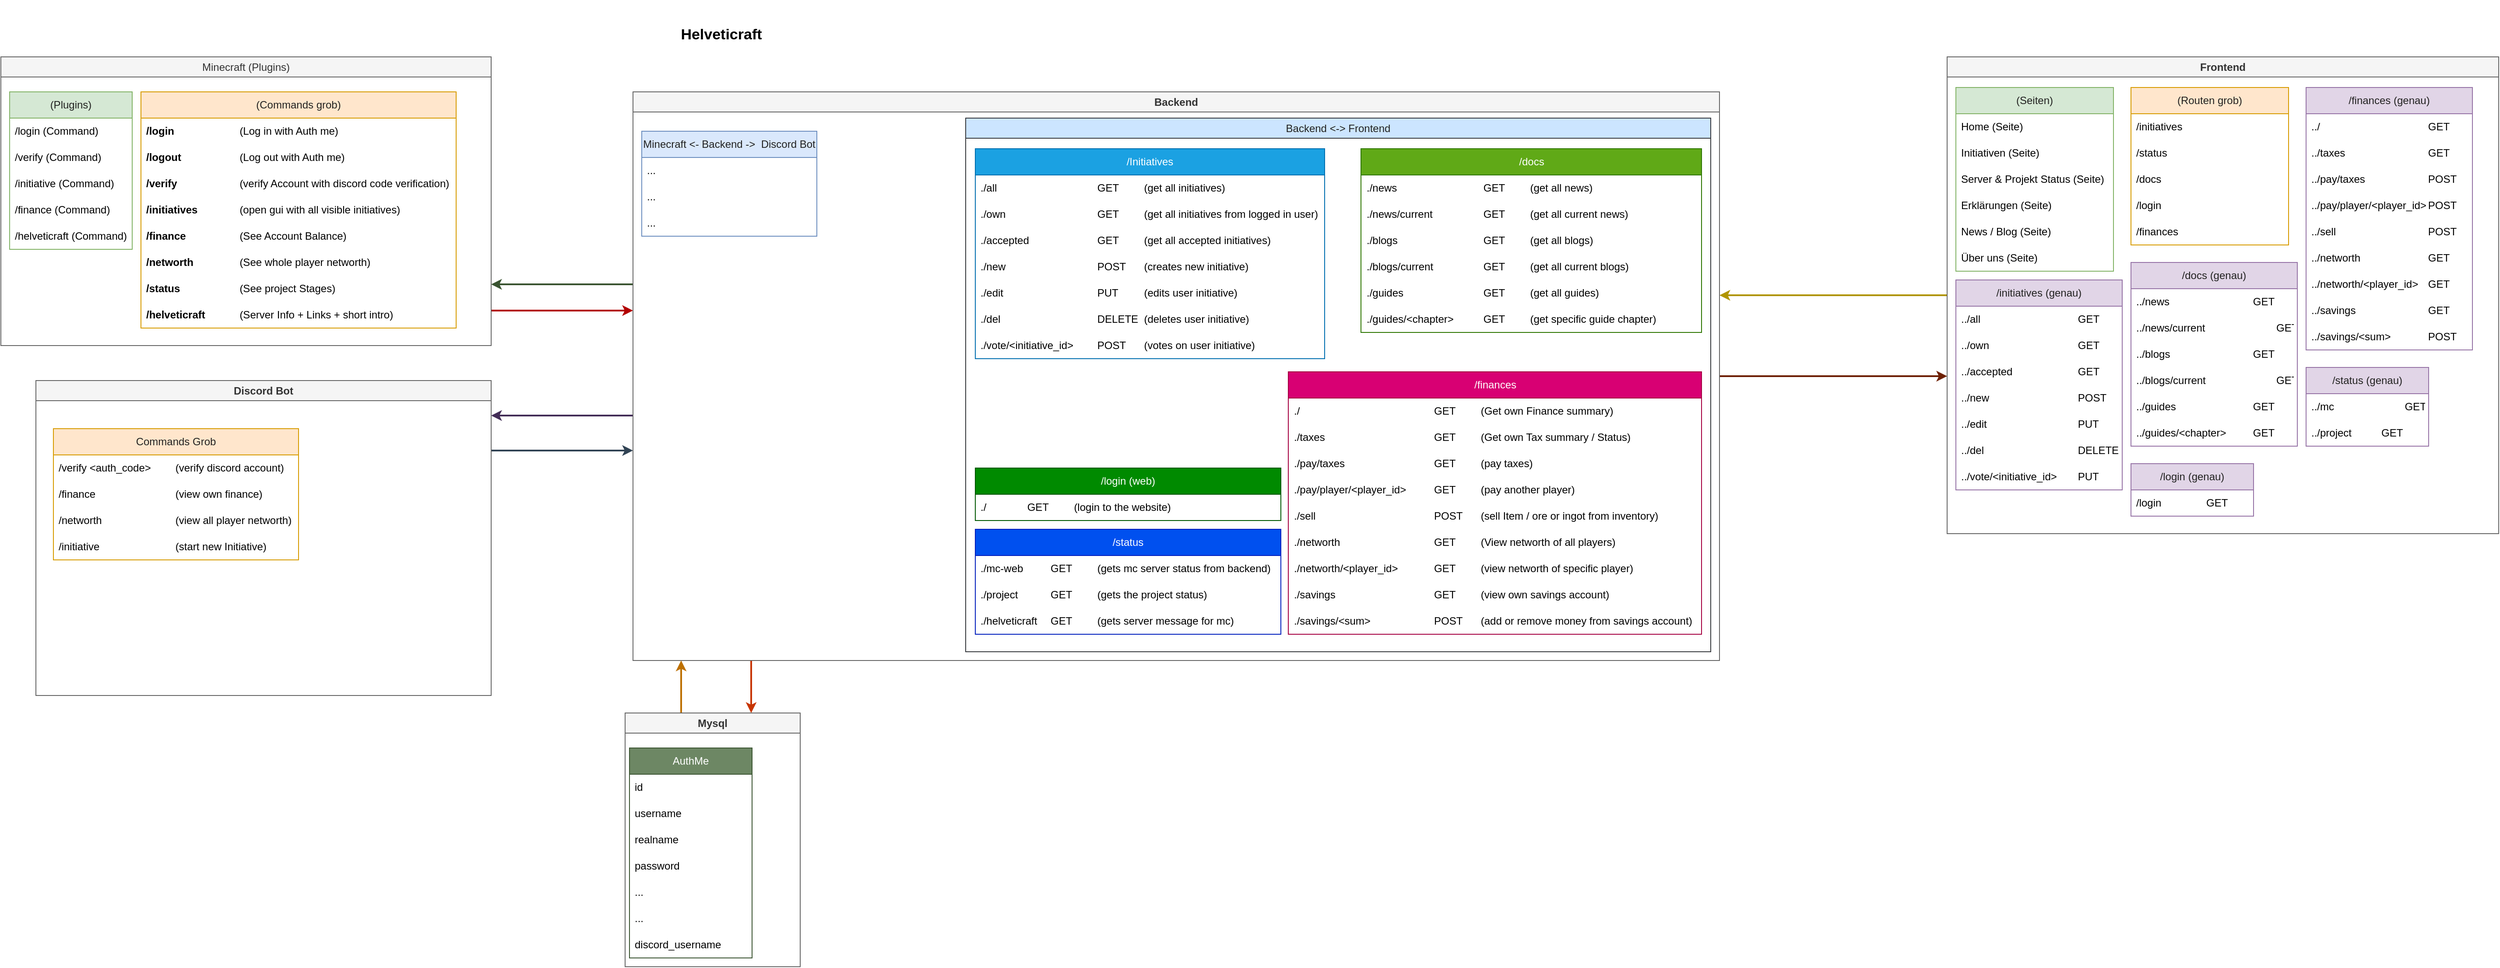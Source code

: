 <mxfile version="28.1.2">
  <diagram name="Seite-1" id="xTPQJkK9arimpwA5qgKh">
    <mxGraphModel dx="2505" dy="989" grid="1" gridSize="10" guides="1" tooltips="1" connect="1" arrows="1" fold="1" page="1" pageScale="1" pageWidth="827" pageHeight="1169" math="0" shadow="0">
      <root>
        <mxCell id="0" />
        <mxCell id="1" parent="0" />
        <mxCell id="8KLLlXvXVdC0soEcry7j-80" style="edgeStyle=orthogonalEdgeStyle;rounded=0;orthogonalLoop=1;jettySize=auto;html=1;fillColor=#e3c800;strokeColor=#B09500;strokeWidth=2;" parent="1" source="8KLLlXvXVdC0soEcry7j-1" target="8KLLlXvXVdC0soEcry7j-77" edge="1">
          <mxGeometry relative="1" as="geometry">
            <Array as="points">
              <mxPoint x="560" y="353" />
              <mxPoint x="560" y="353" />
            </Array>
          </mxGeometry>
        </mxCell>
        <mxCell id="8KLLlXvXVdC0soEcry7j-1" value="Frontend" style="swimlane;whiteSpace=wrap;html=1;fillColor=#f5f5f5;strokeColor=#666666;fontColor=#333333;" parent="1" vertex="1">
          <mxGeometry x="1810" y="80" width="630" height="545" as="geometry" />
        </mxCell>
        <mxCell id="8KLLlXvXVdC0soEcry7j-2" value="&lt;font style=&quot;color: rgb(34, 34, 33);&quot;&gt;(Seiten)&lt;/font&gt;" style="swimlane;fontStyle=0;childLayout=stackLayout;horizontal=1;startSize=30;horizontalStack=0;resizeParent=1;resizeParentMax=0;resizeLast=0;collapsible=1;marginBottom=0;whiteSpace=wrap;html=1;fillColor=#d5e8d4;strokeColor=#82b366;" parent="8KLLlXvXVdC0soEcry7j-1" vertex="1">
          <mxGeometry x="10" y="35" width="180" height="210" as="geometry" />
        </mxCell>
        <mxCell id="8KLLlXvXVdC0soEcry7j-3" value="Home (Seite)" style="text;strokeColor=none;fillColor=none;align=left;verticalAlign=middle;spacingLeft=4;spacingRight=4;overflow=hidden;points=[[0,0.5],[1,0.5]];portConstraint=eastwest;rotatable=0;whiteSpace=wrap;html=1;" parent="8KLLlXvXVdC0soEcry7j-2" vertex="1">
          <mxGeometry y="30" width="180" height="30" as="geometry" />
        </mxCell>
        <mxCell id="8KLLlXvXVdC0soEcry7j-4" value="Initiativen (Seite)" style="text;strokeColor=none;fillColor=none;align=left;verticalAlign=middle;spacingLeft=4;spacingRight=4;overflow=hidden;points=[[0,0.5],[1,0.5]];portConstraint=eastwest;rotatable=0;whiteSpace=wrap;html=1;" parent="8KLLlXvXVdC0soEcry7j-2" vertex="1">
          <mxGeometry y="60" width="180" height="30" as="geometry" />
        </mxCell>
        <mxCell id="8KLLlXvXVdC0soEcry7j-5" value="Server &amp;amp; Projekt Status (Seite)" style="text;strokeColor=none;fillColor=none;align=left;verticalAlign=middle;spacingLeft=4;spacingRight=4;overflow=hidden;points=[[0,0.5],[1,0.5]];portConstraint=eastwest;rotatable=0;whiteSpace=wrap;html=1;" parent="8KLLlXvXVdC0soEcry7j-2" vertex="1">
          <mxGeometry y="90" width="180" height="30" as="geometry" />
        </mxCell>
        <mxCell id="8KLLlXvXVdC0soEcry7j-6" value="Erklärungen (Seite)" style="text;strokeColor=none;fillColor=none;align=left;verticalAlign=middle;spacingLeft=4;spacingRight=4;overflow=hidden;points=[[0,0.5],[1,0.5]];portConstraint=eastwest;rotatable=0;whiteSpace=wrap;html=1;" parent="8KLLlXvXVdC0soEcry7j-2" vertex="1">
          <mxGeometry y="120" width="180" height="30" as="geometry" />
        </mxCell>
        <mxCell id="8KLLlXvXVdC0soEcry7j-7" value="News / Blog (Seite)" style="text;strokeColor=none;fillColor=none;align=left;verticalAlign=middle;spacingLeft=4;spacingRight=4;overflow=hidden;points=[[0,0.5],[1,0.5]];portConstraint=eastwest;rotatable=0;whiteSpace=wrap;html=1;" parent="8KLLlXvXVdC0soEcry7j-2" vertex="1">
          <mxGeometry y="150" width="180" height="30" as="geometry" />
        </mxCell>
        <mxCell id="8KLLlXvXVdC0soEcry7j-8" value="Über uns (Seite)" style="text;strokeColor=none;fillColor=none;align=left;verticalAlign=middle;spacingLeft=4;spacingRight=4;overflow=hidden;points=[[0,0.5],[1,0.5]];portConstraint=eastwest;rotatable=0;whiteSpace=wrap;html=1;" parent="8KLLlXvXVdC0soEcry7j-2" vertex="1">
          <mxGeometry y="180" width="180" height="30" as="geometry" />
        </mxCell>
        <mxCell id="8KLLlXvXVdC0soEcry7j-9" value="&lt;font style=&quot;color: rgb(34, 34, 33);&quot;&gt;(Routen grob)&lt;/font&gt;" style="swimlane;fontStyle=0;childLayout=stackLayout;horizontal=1;startSize=30;horizontalStack=0;resizeParent=1;resizeParentMax=0;resizeLast=0;collapsible=1;marginBottom=0;whiteSpace=wrap;html=1;fillColor=#ffe6cc;strokeColor=#d79b00;" parent="8KLLlXvXVdC0soEcry7j-1" vertex="1">
          <mxGeometry x="210" y="35" width="180" height="180" as="geometry" />
        </mxCell>
        <mxCell id="8KLLlXvXVdC0soEcry7j-10" value="/initiatives" style="text;strokeColor=none;fillColor=none;align=left;verticalAlign=middle;spacingLeft=4;spacingRight=4;overflow=hidden;points=[[0,0.5],[1,0.5]];portConstraint=eastwest;rotatable=0;whiteSpace=wrap;html=1;" parent="8KLLlXvXVdC0soEcry7j-9" vertex="1">
          <mxGeometry y="30" width="180" height="30" as="geometry" />
        </mxCell>
        <mxCell id="8KLLlXvXVdC0soEcry7j-11" value="/status" style="text;strokeColor=none;fillColor=none;align=left;verticalAlign=middle;spacingLeft=4;spacingRight=4;overflow=hidden;points=[[0,0.5],[1,0.5]];portConstraint=eastwest;rotatable=0;whiteSpace=wrap;html=1;" parent="8KLLlXvXVdC0soEcry7j-9" vertex="1">
          <mxGeometry y="60" width="180" height="30" as="geometry" />
        </mxCell>
        <mxCell id="8KLLlXvXVdC0soEcry7j-12" value="/docs" style="text;strokeColor=none;fillColor=none;align=left;verticalAlign=middle;spacingLeft=4;spacingRight=4;overflow=hidden;points=[[0,0.5],[1,0.5]];portConstraint=eastwest;rotatable=0;whiteSpace=wrap;html=1;" parent="8KLLlXvXVdC0soEcry7j-9" vertex="1">
          <mxGeometry y="90" width="180" height="30" as="geometry" />
        </mxCell>
        <mxCell id="8KLLlXvXVdC0soEcry7j-13" value="/login" style="text;strokeColor=none;fillColor=none;align=left;verticalAlign=middle;spacingLeft=4;spacingRight=4;overflow=hidden;points=[[0,0.5],[1,0.5]];portConstraint=eastwest;rotatable=0;whiteSpace=wrap;html=1;" parent="8KLLlXvXVdC0soEcry7j-9" vertex="1">
          <mxGeometry y="120" width="180" height="30" as="geometry" />
        </mxCell>
        <mxCell id="8KLLlXvXVdC0soEcry7j-14" value="/finances" style="text;strokeColor=none;fillColor=none;align=left;verticalAlign=middle;spacingLeft=4;spacingRight=4;overflow=hidden;points=[[0,0.5],[1,0.5]];portConstraint=eastwest;rotatable=0;whiteSpace=wrap;html=1;" parent="8KLLlXvXVdC0soEcry7j-9" vertex="1">
          <mxGeometry y="150" width="180" height="30" as="geometry" />
        </mxCell>
        <mxCell id="8KLLlXvXVdC0soEcry7j-15" value="&lt;font style=&quot;color: rgb(34, 34, 33);&quot;&gt;/initiatives (genau)&lt;/font&gt;" style="swimlane;fontStyle=0;childLayout=stackLayout;horizontal=1;startSize=30;horizontalStack=0;resizeParent=1;resizeParentMax=0;resizeLast=0;collapsible=1;marginBottom=0;whiteSpace=wrap;html=1;fillColor=#e1d5e7;strokeColor=#9673a6;" parent="8KLLlXvXVdC0soEcry7j-1" vertex="1">
          <mxGeometry x="10" y="255" width="190" height="240" as="geometry" />
        </mxCell>
        <mxCell id="8KLLlXvXVdC0soEcry7j-16" value="../all&lt;span style=&quot;white-space: pre;&quot;&gt;&#x9;&lt;/span&gt;&lt;span style=&quot;white-space: pre;&quot;&gt;&#x9;&lt;/span&gt;&lt;span style=&quot;white-space: pre;&quot;&gt;&#x9;&lt;span style=&quot;white-space: pre;&quot;&gt;&#x9;&lt;span style=&quot;white-space: pre;&quot;&gt;&#x9;&lt;/span&gt;&lt;/span&gt;&lt;/span&gt;GET" style="text;strokeColor=none;fillColor=none;align=left;verticalAlign=middle;spacingLeft=4;spacingRight=4;overflow=hidden;points=[[0,0.5],[1,0.5]];portConstraint=eastwest;rotatable=0;whiteSpace=wrap;html=1;" parent="8KLLlXvXVdC0soEcry7j-15" vertex="1">
          <mxGeometry y="30" width="190" height="30" as="geometry" />
        </mxCell>
        <mxCell id="8KLLlXvXVdC0soEcry7j-17" value="../own&lt;span style=&quot;white-space: pre;&quot;&gt;&#x9;&lt;/span&gt;&lt;span style=&quot;white-space: pre;&quot;&gt;&#x9;&lt;span style=&quot;white-space: pre;&quot;&gt;&#x9;&lt;span style=&quot;white-space: pre;&quot;&gt;&#x9;&lt;/span&gt;&lt;/span&gt;&lt;/span&gt;GET" style="text;strokeColor=none;fillColor=none;align=left;verticalAlign=middle;spacingLeft=4;spacingRight=4;overflow=hidden;points=[[0,0.5],[1,0.5]];portConstraint=eastwest;rotatable=0;whiteSpace=wrap;html=1;" parent="8KLLlXvXVdC0soEcry7j-15" vertex="1">
          <mxGeometry y="60" width="190" height="30" as="geometry" />
        </mxCell>
        <mxCell id="8KLLlXvXVdC0soEcry7j-18" value="../accepted&lt;span style=&quot;white-space: pre;&quot;&gt;&#x9;&lt;span style=&quot;white-space: pre;&quot;&gt;&#x9;&lt;span style=&quot;white-space: pre;&quot;&gt;&#x9;&lt;/span&gt;&lt;/span&gt;&lt;/span&gt;GET" style="text;strokeColor=none;fillColor=none;align=left;verticalAlign=middle;spacingLeft=4;spacingRight=4;overflow=hidden;points=[[0,0.5],[1,0.5]];portConstraint=eastwest;rotatable=0;whiteSpace=wrap;html=1;" parent="8KLLlXvXVdC0soEcry7j-15" vertex="1">
          <mxGeometry y="90" width="190" height="30" as="geometry" />
        </mxCell>
        <mxCell id="8KLLlXvXVdC0soEcry7j-19" value="../new&lt;span style=&quot;white-space: pre;&quot;&gt;&#x9;&lt;/span&gt;&lt;span style=&quot;white-space: pre;&quot;&gt;&#x9;&lt;span style=&quot;white-space: pre;&quot;&gt;&#x9;&lt;span style=&quot;white-space: pre;&quot;&gt;&#x9;&lt;/span&gt;&lt;/span&gt;&lt;/span&gt;POST" style="text;strokeColor=none;fillColor=none;align=left;verticalAlign=middle;spacingLeft=4;spacingRight=4;overflow=hidden;points=[[0,0.5],[1,0.5]];portConstraint=eastwest;rotatable=0;whiteSpace=wrap;html=1;" parent="8KLLlXvXVdC0soEcry7j-15" vertex="1">
          <mxGeometry y="120" width="190" height="30" as="geometry" />
        </mxCell>
        <mxCell id="8KLLlXvXVdC0soEcry7j-20" value="../edit&lt;span style=&quot;white-space: pre;&quot;&gt;&#x9;&lt;/span&gt;&lt;span style=&quot;white-space: pre;&quot;&gt;&#x9;&lt;span style=&quot;white-space: pre;&quot;&gt;&#x9;&lt;span style=&quot;white-space: pre;&quot;&gt;&#x9;&lt;/span&gt;&lt;/span&gt;&lt;/span&gt;PUT" style="text;strokeColor=none;fillColor=none;align=left;verticalAlign=middle;spacingLeft=4;spacingRight=4;overflow=hidden;points=[[0,0.5],[1,0.5]];portConstraint=eastwest;rotatable=0;whiteSpace=wrap;html=1;" parent="8KLLlXvXVdC0soEcry7j-15" vertex="1">
          <mxGeometry y="150" width="190" height="30" as="geometry" />
        </mxCell>
        <mxCell id="8KLLlXvXVdC0soEcry7j-21" value="../del&lt;span style=&quot;white-space: pre;&quot;&gt;&#x9;&lt;/span&gt;&lt;span style=&quot;white-space: pre;&quot;&gt;&#x9;&lt;/span&gt;&lt;span style=&quot;white-space: pre;&quot;&gt;&#x9;&lt;span style=&quot;white-space: pre;&quot;&gt;&#x9;&lt;/span&gt;&lt;/span&gt;DELETE" style="text;strokeColor=none;fillColor=none;align=left;verticalAlign=middle;spacingLeft=4;spacingRight=4;overflow=hidden;points=[[0,0.5],[1,0.5]];portConstraint=eastwest;rotatable=0;whiteSpace=wrap;html=1;" parent="8KLLlXvXVdC0soEcry7j-15" vertex="1">
          <mxGeometry y="180" width="190" height="30" as="geometry" />
        </mxCell>
        <mxCell id="8KLLlXvXVdC0soEcry7j-22" value="../vote/&amp;lt;initiative_id&amp;gt;&lt;span style=&quot;white-space: pre;&quot;&gt;&#x9;&lt;/span&gt;PUT" style="text;strokeColor=none;fillColor=none;align=left;verticalAlign=middle;spacingLeft=4;spacingRight=4;overflow=hidden;points=[[0,0.5],[1,0.5]];portConstraint=eastwest;rotatable=0;whiteSpace=wrap;html=1;" parent="8KLLlXvXVdC0soEcry7j-15" vertex="1">
          <mxGeometry y="210" width="190" height="30" as="geometry" />
        </mxCell>
        <mxCell id="8KLLlXvXVdC0soEcry7j-23" value="&lt;font style=&quot;color: rgb(34, 34, 33);&quot;&gt;/status (genau)&lt;/font&gt;" style="swimlane;fontStyle=0;childLayout=stackLayout;horizontal=1;startSize=30;horizontalStack=0;resizeParent=1;resizeParentMax=0;resizeLast=0;collapsible=1;marginBottom=0;whiteSpace=wrap;html=1;fillColor=#e1d5e7;strokeColor=#9673a6;" parent="8KLLlXvXVdC0soEcry7j-1" vertex="1">
          <mxGeometry x="410" y="355" width="140" height="90" as="geometry" />
        </mxCell>
        <mxCell id="8KLLlXvXVdC0soEcry7j-24" value="../mc&lt;span style=&quot;white-space: pre;&quot;&gt;&#x9;&lt;/span&gt;&lt;span style=&quot;white-space: pre;&quot;&gt;&#x9;&lt;/span&gt;&lt;span style=&quot;white-space: pre;&quot;&gt;&#x9;&lt;/span&gt;GET" style="text;strokeColor=none;fillColor=none;align=left;verticalAlign=middle;spacingLeft=4;spacingRight=4;overflow=hidden;points=[[0,0.5],[1,0.5]];portConstraint=eastwest;rotatable=0;whiteSpace=wrap;html=1;" parent="8KLLlXvXVdC0soEcry7j-23" vertex="1">
          <mxGeometry y="30" width="140" height="30" as="geometry" />
        </mxCell>
        <mxCell id="8KLLlXvXVdC0soEcry7j-25" value="../project&lt;span style=&quot;white-space: pre;&quot;&gt;&#x9;&lt;/span&gt;&lt;span style=&quot;white-space: pre;&quot;&gt;&#x9;&lt;/span&gt;GET" style="text;strokeColor=none;fillColor=none;align=left;verticalAlign=middle;spacingLeft=4;spacingRight=4;overflow=hidden;points=[[0,0.5],[1,0.5]];portConstraint=eastwest;rotatable=0;whiteSpace=wrap;html=1;" parent="8KLLlXvXVdC0soEcry7j-23" vertex="1">
          <mxGeometry y="60" width="140" height="30" as="geometry" />
        </mxCell>
        <mxCell id="8KLLlXvXVdC0soEcry7j-26" value="&lt;font style=&quot;color: rgb(34, 34, 33);&quot;&gt;/login (genau)&lt;/font&gt;" style="swimlane;fontStyle=0;childLayout=stackLayout;horizontal=1;startSize=30;horizontalStack=0;resizeParent=1;resizeParentMax=0;resizeLast=0;collapsible=1;marginBottom=0;whiteSpace=wrap;html=1;fillColor=#e1d5e7;strokeColor=#9673a6;" parent="8KLLlXvXVdC0soEcry7j-1" vertex="1">
          <mxGeometry x="210" y="465" width="140" height="60" as="geometry" />
        </mxCell>
        <mxCell id="8KLLlXvXVdC0soEcry7j-27" value="/login&lt;span style=&quot;white-space: pre;&quot;&gt;&#x9;&lt;/span&gt;&lt;span style=&quot;white-space: pre;&quot;&gt;&#x9;&lt;/span&gt;GET" style="text;strokeColor=none;fillColor=none;align=left;verticalAlign=middle;spacingLeft=4;spacingRight=4;overflow=hidden;points=[[0,0.5],[1,0.5]];portConstraint=eastwest;rotatable=0;whiteSpace=wrap;html=1;" parent="8KLLlXvXVdC0soEcry7j-26" vertex="1">
          <mxGeometry y="30" width="140" height="30" as="geometry" />
        </mxCell>
        <mxCell id="8KLLlXvXVdC0soEcry7j-28" value="&lt;font style=&quot;color: rgb(34, 34, 33);&quot;&gt;/finances (genau)&lt;/font&gt;" style="swimlane;fontStyle=0;childLayout=stackLayout;horizontal=1;startSize=30;horizontalStack=0;resizeParent=1;resizeParentMax=0;resizeLast=0;collapsible=1;marginBottom=0;whiteSpace=wrap;html=1;fillColor=#e1d5e7;strokeColor=#9673a6;" parent="8KLLlXvXVdC0soEcry7j-1" vertex="1">
          <mxGeometry x="410" y="35" width="190" height="300" as="geometry" />
        </mxCell>
        <mxCell id="8KLLlXvXVdC0soEcry7j-29" value="../&lt;span style=&quot;white-space: pre;&quot;&gt;&#x9;&lt;/span&gt;&lt;span style=&quot;white-space: pre;&quot;&gt;&#x9;&lt;/span&gt;&lt;span style=&quot;white-space: pre;&quot;&gt;&#x9;&lt;span style=&quot;white-space: pre;&quot;&gt;&#x9;&lt;/span&gt;&lt;span style=&quot;white-space: pre;&quot;&gt;&#x9;&lt;/span&gt;&lt;/span&gt;GET" style="text;strokeColor=none;fillColor=none;align=left;verticalAlign=middle;spacingLeft=4;spacingRight=4;overflow=hidden;points=[[0,0.5],[1,0.5]];portConstraint=eastwest;rotatable=0;whiteSpace=wrap;html=1;" parent="8KLLlXvXVdC0soEcry7j-28" vertex="1">
          <mxGeometry y="30" width="190" height="30" as="geometry" />
        </mxCell>
        <mxCell id="8KLLlXvXVdC0soEcry7j-30" value="../taxes&lt;span style=&quot;white-space: pre;&quot;&gt;&#x9;&lt;/span&gt;&lt;span style=&quot;white-space: pre;&quot;&gt;&#x9;&lt;span style=&quot;white-space: pre;&quot;&gt;&#x9;&lt;/span&gt;&lt;span style=&quot;white-space: pre;&quot;&gt;&#x9;&lt;/span&gt;&lt;/span&gt;GET" style="text;strokeColor=none;fillColor=none;align=left;verticalAlign=middle;spacingLeft=4;spacingRight=4;overflow=hidden;points=[[0,0.5],[1,0.5]];portConstraint=eastwest;rotatable=0;whiteSpace=wrap;html=1;" parent="8KLLlXvXVdC0soEcry7j-28" vertex="1">
          <mxGeometry y="60" width="190" height="30" as="geometry" />
        </mxCell>
        <mxCell id="8KLLlXvXVdC0soEcry7j-31" value="../pay/taxes&lt;span style=&quot;white-space: pre;&quot;&gt;&#x9;&lt;span style=&quot;white-space: pre;&quot;&gt;&#x9;&lt;/span&gt;&lt;span style=&quot;white-space: pre;&quot;&gt;&#x9;&lt;/span&gt;&lt;/span&gt;POST" style="text;strokeColor=none;fillColor=none;align=left;verticalAlign=middle;spacingLeft=4;spacingRight=4;overflow=hidden;points=[[0,0.5],[1,0.5]];portConstraint=eastwest;rotatable=0;whiteSpace=wrap;html=1;" parent="8KLLlXvXVdC0soEcry7j-28" vertex="1">
          <mxGeometry y="90" width="190" height="30" as="geometry" />
        </mxCell>
        <mxCell id="8KLLlXvXVdC0soEcry7j-32" value="../pay/player/&amp;lt;player_id&amp;gt;&lt;span style=&quot;white-space: pre;&quot;&gt;&#x9;&lt;/span&gt;POST" style="text;strokeColor=none;fillColor=none;align=left;verticalAlign=middle;spacingLeft=4;spacingRight=4;overflow=hidden;points=[[0,0.5],[1,0.5]];portConstraint=eastwest;rotatable=0;whiteSpace=wrap;html=1;" parent="8KLLlXvXVdC0soEcry7j-28" vertex="1">
          <mxGeometry y="120" width="190" height="30" as="geometry" />
        </mxCell>
        <mxCell id="8KLLlXvXVdC0soEcry7j-33" value="../sell&lt;span style=&quot;white-space: pre;&quot;&gt;&#x9;&lt;/span&gt;&lt;span style=&quot;white-space: pre;&quot;&gt;&#x9;&lt;/span&gt;&lt;span style=&quot;white-space: pre;&quot;&gt;&#x9;&lt;/span&gt;&lt;span style=&quot;white-space: pre;&quot;&gt;&#x9;&lt;/span&gt;POST" style="text;strokeColor=none;fillColor=none;align=left;verticalAlign=middle;spacingLeft=4;spacingRight=4;overflow=hidden;points=[[0,0.5],[1,0.5]];portConstraint=eastwest;rotatable=0;whiteSpace=wrap;html=1;" parent="8KLLlXvXVdC0soEcry7j-28" vertex="1">
          <mxGeometry y="150" width="190" height="30" as="geometry" />
        </mxCell>
        <mxCell id="8KLLlXvXVdC0soEcry7j-34" value="../networth&lt;span style=&quot;white-space: pre;&quot;&gt;&#x9;&lt;/span&gt;&lt;span style=&quot;white-space: pre;&quot;&gt;&#x9;&lt;/span&gt;&lt;span style=&quot;white-space: pre;&quot;&gt;&#x9;&lt;/span&gt;GET" style="text;strokeColor=none;fillColor=none;align=left;verticalAlign=middle;spacingLeft=4;spacingRight=4;overflow=hidden;points=[[0,0.5],[1,0.5]];portConstraint=eastwest;rotatable=0;whiteSpace=wrap;html=1;" parent="8KLLlXvXVdC0soEcry7j-28" vertex="1">
          <mxGeometry y="180" width="190" height="30" as="geometry" />
        </mxCell>
        <mxCell id="8KLLlXvXVdC0soEcry7j-35" value="../networth/&amp;lt;player_id&amp;gt;&lt;span style=&quot;white-space: pre;&quot;&gt;&#x9;&lt;/span&gt;GET" style="text;strokeColor=none;fillColor=none;align=left;verticalAlign=middle;spacingLeft=4;spacingRight=4;overflow=hidden;points=[[0,0.5],[1,0.5]];portConstraint=eastwest;rotatable=0;whiteSpace=wrap;html=1;" parent="8KLLlXvXVdC0soEcry7j-28" vertex="1">
          <mxGeometry y="210" width="190" height="30" as="geometry" />
        </mxCell>
        <mxCell id="8KLLlXvXVdC0soEcry7j-36" value="../savings&lt;span style=&quot;white-space: pre;&quot;&gt;&#x9;&lt;/span&gt;&lt;span style=&quot;white-space: pre;&quot;&gt;&#x9;&lt;span style=&quot;white-space: pre;&quot;&gt;&#x9;&lt;/span&gt;&lt;span style=&quot;white-space: pre;&quot;&gt;&#x9;&lt;/span&gt;&lt;/span&gt;GET" style="text;strokeColor=none;fillColor=none;align=left;verticalAlign=middle;spacingLeft=4;spacingRight=4;overflow=hidden;points=[[0,0.5],[1,0.5]];portConstraint=eastwest;rotatable=0;whiteSpace=wrap;html=1;" parent="8KLLlXvXVdC0soEcry7j-28" vertex="1">
          <mxGeometry y="240" width="190" height="30" as="geometry" />
        </mxCell>
        <mxCell id="8KLLlXvXVdC0soEcry7j-37" value="../savings/&amp;lt;sum&amp;gt;&lt;span style=&quot;white-space: pre;&quot;&gt;&#x9;&lt;span style=&quot;white-space: pre;&quot;&gt;&#x9;&lt;/span&gt;P&lt;/span&gt;OST" style="text;strokeColor=none;fillColor=none;align=left;verticalAlign=middle;spacingLeft=4;spacingRight=4;overflow=hidden;points=[[0,0.5],[1,0.5]];portConstraint=eastwest;rotatable=0;whiteSpace=wrap;html=1;" parent="8KLLlXvXVdC0soEcry7j-28" vertex="1">
          <mxGeometry y="270" width="190" height="30" as="geometry" />
        </mxCell>
        <mxCell id="8KLLlXvXVdC0soEcry7j-38" value="&lt;font style=&quot;color: rgb(34, 34, 33);&quot;&gt;/docs (genau)&lt;/font&gt;" style="swimlane;fontStyle=0;childLayout=stackLayout;horizontal=1;startSize=30;horizontalStack=0;resizeParent=1;resizeParentMax=0;resizeLast=0;collapsible=1;marginBottom=0;whiteSpace=wrap;html=1;fillColor=#e1d5e7;strokeColor=#9673a6;" parent="8KLLlXvXVdC0soEcry7j-1" vertex="1">
          <mxGeometry x="210" y="235" width="190" height="210" as="geometry" />
        </mxCell>
        <mxCell id="8KLLlXvXVdC0soEcry7j-39" value="../news&lt;span style=&quot;white-space: pre;&quot;&gt;&#x9;&lt;/span&gt;&lt;span style=&quot;white-space: pre;&quot;&gt;&#x9;&lt;/span&gt;&lt;span style=&quot;white-space: pre;&quot;&gt;&#x9;&lt;/span&gt;&lt;span style=&quot;white-space: pre;&quot;&gt;&#x9;&lt;/span&gt;GET" style="text;strokeColor=none;fillColor=none;align=left;verticalAlign=middle;spacingLeft=4;spacingRight=4;overflow=hidden;points=[[0,0.5],[1,0.5]];portConstraint=eastwest;rotatable=0;whiteSpace=wrap;html=1;" parent="8KLLlXvXVdC0soEcry7j-38" vertex="1">
          <mxGeometry y="30" width="190" height="30" as="geometry" />
        </mxCell>
        <mxCell id="8KLLlXvXVdC0soEcry7j-40" value="../news/current&lt;span style=&quot;white-space: pre;&quot;&gt;&#x9;&lt;span style=&quot;white-space: pre;&quot;&gt;&#x9;&lt;/span&gt;&lt;span style=&quot;white-space: pre;&quot;&gt;&#x9;&lt;/span&gt;&lt;/span&gt;GET" style="text;strokeColor=none;fillColor=none;align=left;verticalAlign=middle;spacingLeft=4;spacingRight=4;overflow=hidden;points=[[0,0.5],[1,0.5]];portConstraint=eastwest;rotatable=0;whiteSpace=wrap;html=1;" parent="8KLLlXvXVdC0soEcry7j-38" vertex="1">
          <mxGeometry y="60" width="190" height="30" as="geometry" />
        </mxCell>
        <mxCell id="8KLLlXvXVdC0soEcry7j-41" value="../blogs&lt;span style=&quot;white-space: pre;&quot;&gt;&#x9;&lt;span style=&quot;white-space: pre;&quot;&gt;&#x9;&lt;/span&gt;&lt;span style=&quot;white-space: pre;&quot;&gt;&#x9;&lt;span style=&quot;white-space: pre;&quot;&gt;&#x9;&lt;/span&gt;&lt;/span&gt;&lt;/span&gt;GET" style="text;strokeColor=none;fillColor=none;align=left;verticalAlign=middle;spacingLeft=4;spacingRight=4;overflow=hidden;points=[[0,0.5],[1,0.5]];portConstraint=eastwest;rotatable=0;whiteSpace=wrap;html=1;" parent="8KLLlXvXVdC0soEcry7j-38" vertex="1">
          <mxGeometry y="90" width="190" height="30" as="geometry" />
        </mxCell>
        <mxCell id="8KLLlXvXVdC0soEcry7j-42" value="../blogs/current&lt;span style=&quot;white-space: pre;&quot;&gt;&#x9;&lt;span style=&quot;white-space: pre;&quot;&gt;&#x9;&lt;/span&gt;&lt;span style=&quot;white-space: pre;&quot;&gt;&#x9;&lt;/span&gt;&lt;/span&gt;GET" style="text;strokeColor=none;fillColor=none;align=left;verticalAlign=middle;spacingLeft=4;spacingRight=4;overflow=hidden;points=[[0,0.5],[1,0.5]];portConstraint=eastwest;rotatable=0;whiteSpace=wrap;html=1;" parent="8KLLlXvXVdC0soEcry7j-38" vertex="1">
          <mxGeometry y="120" width="190" height="30" as="geometry" />
        </mxCell>
        <mxCell id="8KLLlXvXVdC0soEcry7j-43" value="../guides&lt;span style=&quot;white-space: pre;&quot;&gt;&#x9;&lt;/span&gt;&lt;span style=&quot;white-space: pre;&quot;&gt;&#x9;&lt;span style=&quot;white-space: pre;&quot;&gt;&#x9;&lt;/span&gt;&lt;span style=&quot;white-space: pre;&quot;&gt;&#x9;&lt;/span&gt;&lt;/span&gt;GET" style="text;strokeColor=none;fillColor=none;align=left;verticalAlign=middle;spacingLeft=4;spacingRight=4;overflow=hidden;points=[[0,0.5],[1,0.5]];portConstraint=eastwest;rotatable=0;whiteSpace=wrap;html=1;" parent="8KLLlXvXVdC0soEcry7j-38" vertex="1">
          <mxGeometry y="150" width="190" height="30" as="geometry" />
        </mxCell>
        <mxCell id="8KLLlXvXVdC0soEcry7j-44" value="../guides/&amp;lt;chapter&amp;gt;&lt;span style=&quot;white-space: pre;&quot;&gt;&#x9;&lt;span style=&quot;white-space: pre;&quot;&gt;&#x9;&lt;/span&gt;&lt;/span&gt;GET" style="text;strokeColor=none;fillColor=none;align=left;verticalAlign=middle;spacingLeft=4;spacingRight=4;overflow=hidden;points=[[0,0.5],[1,0.5]];portConstraint=eastwest;rotatable=0;whiteSpace=wrap;html=1;" parent="8KLLlXvXVdC0soEcry7j-38" vertex="1">
          <mxGeometry y="180" width="190" height="30" as="geometry" />
        </mxCell>
        <mxCell id="8KLLlXvXVdC0soEcry7j-45" value="&lt;font style=&quot;font-size: 17px;&quot;&gt;&lt;b&gt;Helveticraft&lt;/b&gt;&lt;/font&gt;" style="text;html=1;align=center;verticalAlign=middle;whiteSpace=wrap;rounded=0;" parent="1" vertex="1">
          <mxGeometry x="330" y="15" width="160" height="80" as="geometry" />
        </mxCell>
        <mxCell id="8KLLlXvXVdC0soEcry7j-78" style="edgeStyle=orthogonalEdgeStyle;rounded=0;orthogonalLoop=1;jettySize=auto;html=1;endArrow=classic;endFill=1;fillColor=#e51400;strokeColor=#B20000;strokeWidth=2;" parent="1" source="8KLLlXvXVdC0soEcry7j-62" target="8KLLlXvXVdC0soEcry7j-77" edge="1">
          <mxGeometry relative="1" as="geometry">
            <Array as="points">
              <mxPoint x="270" y="370" />
              <mxPoint x="270" y="370" />
            </Array>
          </mxGeometry>
        </mxCell>
        <mxCell id="8KLLlXvXVdC0soEcry7j-62" value="&lt;span style=&quot;font-weight: normal;&quot;&gt;Minecraft (Plugins)&lt;/span&gt;" style="swimlane;whiteSpace=wrap;html=1;fillColor=#f5f5f5;fontColor=#333333;strokeColor=#666666;" parent="1" vertex="1">
          <mxGeometry x="-413" y="80" width="560" height="330" as="geometry" />
        </mxCell>
        <mxCell id="8KLLlXvXVdC0soEcry7j-50" value="&lt;font style=&quot;color: rgb(34, 34, 33);&quot;&gt;(Plugins)&lt;/font&gt;" style="swimlane;fontStyle=0;childLayout=stackLayout;horizontal=1;startSize=30;horizontalStack=0;resizeParent=1;resizeParentMax=0;resizeLast=0;collapsible=1;marginBottom=0;whiteSpace=wrap;html=1;fillColor=#d5e8d4;strokeColor=#82b366;" parent="8KLLlXvXVdC0soEcry7j-62" vertex="1">
          <mxGeometry x="10" y="40" width="140" height="180" as="geometry" />
        </mxCell>
        <mxCell id="8KLLlXvXVdC0soEcry7j-70" value="/login (Command)" style="text;strokeColor=none;fillColor=none;align=left;verticalAlign=middle;spacingLeft=4;spacingRight=4;overflow=hidden;points=[[0,0.5],[1,0.5]];portConstraint=eastwest;rotatable=0;whiteSpace=wrap;html=1;" parent="8KLLlXvXVdC0soEcry7j-50" vertex="1">
          <mxGeometry y="30" width="140" height="30" as="geometry" />
        </mxCell>
        <mxCell id="8KLLlXvXVdC0soEcry7j-51" value="/verify (Command)" style="text;strokeColor=none;fillColor=none;align=left;verticalAlign=middle;spacingLeft=4;spacingRight=4;overflow=hidden;points=[[0,0.5],[1,0.5]];portConstraint=eastwest;rotatable=0;whiteSpace=wrap;html=1;" parent="8KLLlXvXVdC0soEcry7j-50" vertex="1">
          <mxGeometry y="60" width="140" height="30" as="geometry" />
        </mxCell>
        <mxCell id="8KLLlXvXVdC0soEcry7j-63" value="/initiative (Command)" style="text;strokeColor=none;fillColor=none;align=left;verticalAlign=middle;spacingLeft=4;spacingRight=4;overflow=hidden;points=[[0,0.5],[1,0.5]];portConstraint=eastwest;rotatable=0;whiteSpace=wrap;html=1;" parent="8KLLlXvXVdC0soEcry7j-50" vertex="1">
          <mxGeometry y="90" width="140" height="30" as="geometry" />
        </mxCell>
        <mxCell id="8KLLlXvXVdC0soEcry7j-52" value="/finance (Command)" style="text;strokeColor=none;fillColor=none;align=left;verticalAlign=middle;spacingLeft=4;spacingRight=4;overflow=hidden;points=[[0,0.5],[1,0.5]];portConstraint=eastwest;rotatable=0;whiteSpace=wrap;html=1;" parent="8KLLlXvXVdC0soEcry7j-50" vertex="1">
          <mxGeometry y="120" width="140" height="30" as="geometry" />
        </mxCell>
        <mxCell id="8KLLlXvXVdC0soEcry7j-53" value="/helveticraft (Command)" style="text;strokeColor=none;fillColor=none;align=left;verticalAlign=middle;spacingLeft=4;spacingRight=4;overflow=hidden;points=[[0,0.5],[1,0.5]];portConstraint=eastwest;rotatable=0;whiteSpace=wrap;html=1;" parent="8KLLlXvXVdC0soEcry7j-50" vertex="1">
          <mxGeometry y="150" width="140" height="30" as="geometry" />
        </mxCell>
        <mxCell id="8KLLlXvXVdC0soEcry7j-64" value="&lt;font style=&quot;color: rgb(34, 34, 33);&quot;&gt;(Commands grob)&lt;/font&gt;" style="swimlane;fontStyle=0;childLayout=stackLayout;horizontal=1;startSize=30;horizontalStack=0;resizeParent=1;resizeParentMax=0;resizeLast=0;collapsible=1;marginBottom=0;whiteSpace=wrap;html=1;fillColor=#ffe6cc;strokeColor=#d79b00;" parent="8KLLlXvXVdC0soEcry7j-62" vertex="1">
          <mxGeometry x="160" y="40" width="360" height="270" as="geometry" />
        </mxCell>
        <mxCell id="8KLLlXvXVdC0soEcry7j-68" value="&lt;b&gt;/login&lt;/b&gt;&lt;span style=&quot;white-space: pre;&quot;&gt;&#x9;&lt;/span&gt;&lt;span style=&quot;white-space: pre;&quot;&gt;&#x9;&lt;/span&gt;&lt;span style=&quot;white-space: pre;&quot;&gt;&#x9;&lt;/span&gt;(Log in with Auth me)" style="text;strokeColor=none;fillColor=none;align=left;verticalAlign=middle;spacingLeft=4;spacingRight=4;overflow=hidden;points=[[0,0.5],[1,0.5]];portConstraint=eastwest;rotatable=0;whiteSpace=wrap;html=1;" parent="8KLLlXvXVdC0soEcry7j-64" vertex="1">
          <mxGeometry y="30" width="360" height="30" as="geometry" />
        </mxCell>
        <mxCell id="8KLLlXvXVdC0soEcry7j-72" value="&lt;b&gt;/logout&lt;/b&gt;&lt;span style=&quot;white-space: pre;&quot;&gt;&#x9;&lt;/span&gt;&lt;span style=&quot;white-space: pre;&quot;&gt;&#x9;&lt;/span&gt;&lt;span style=&quot;white-space: pre;&quot;&gt;&#x9;&lt;/span&gt;(Log out with Auth me)" style="text;strokeColor=none;fillColor=none;align=left;verticalAlign=middle;spacingLeft=4;spacingRight=4;overflow=hidden;points=[[0,0.5],[1,0.5]];portConstraint=eastwest;rotatable=0;whiteSpace=wrap;html=1;" parent="8KLLlXvXVdC0soEcry7j-64" vertex="1">
          <mxGeometry y="60" width="360" height="30" as="geometry" />
        </mxCell>
        <mxCell id="8KLLlXvXVdC0soEcry7j-71" value="&lt;b&gt;/verify&lt;/b&gt;&lt;span style=&quot;white-space: pre;&quot;&gt;&#x9;&lt;/span&gt;&lt;span style=&quot;white-space: pre;&quot;&gt;&#x9;&lt;/span&gt;&lt;span style=&quot;white-space: pre;&quot;&gt;&#x9;&lt;/span&gt;(verify Account with discord code verification)" style="text;strokeColor=none;fillColor=none;align=left;verticalAlign=middle;spacingLeft=4;spacingRight=4;overflow=hidden;points=[[0,0.5],[1,0.5]];portConstraint=eastwest;rotatable=0;whiteSpace=wrap;html=1;" parent="8KLLlXvXVdC0soEcry7j-64" vertex="1">
          <mxGeometry y="90" width="360" height="30" as="geometry" />
        </mxCell>
        <mxCell id="8KLLlXvXVdC0soEcry7j-65" value="&lt;b&gt;/initiatives&lt;/b&gt;&lt;span style=&quot;white-space: pre;&quot;&gt;&#x9;&lt;/span&gt;&lt;span style=&quot;white-space: pre;&quot;&gt;&#x9;&lt;/span&gt;(open gui with all visible initiatives)" style="text;strokeColor=none;fillColor=none;align=left;verticalAlign=middle;spacingLeft=4;spacingRight=4;overflow=hidden;points=[[0,0.5],[1,0.5]];portConstraint=eastwest;rotatable=0;whiteSpace=wrap;html=1;" parent="8KLLlXvXVdC0soEcry7j-64" vertex="1">
          <mxGeometry y="120" width="360" height="30" as="geometry" />
        </mxCell>
        <mxCell id="8KLLlXvXVdC0soEcry7j-73" value="&lt;b&gt;/finance&lt;/b&gt;&lt;span style=&quot;white-space: pre;&quot;&gt;&#x9;&lt;/span&gt;&lt;span style=&quot;white-space: pre;&quot;&gt;&#x9;&lt;/span&gt;&lt;span style=&quot;white-space: pre;&quot;&gt;&#x9;&lt;/span&gt;(See Account Balance)" style="text;strokeColor=none;fillColor=none;align=left;verticalAlign=middle;spacingLeft=4;spacingRight=4;overflow=hidden;points=[[0,0.5],[1,0.5]];portConstraint=eastwest;rotatable=0;whiteSpace=wrap;html=1;" parent="8KLLlXvXVdC0soEcry7j-64" vertex="1">
          <mxGeometry y="150" width="360" height="30" as="geometry" />
        </mxCell>
        <mxCell id="8KLLlXvXVdC0soEcry7j-74" value="&lt;b&gt;/networth&lt;/b&gt;&lt;span style=&quot;white-space: pre;&quot;&gt;&#x9;&lt;/span&gt;&lt;span style=&quot;white-space: pre;&quot;&gt;&#x9;&lt;/span&gt;(See whole player networth)" style="text;strokeColor=none;fillColor=none;align=left;verticalAlign=middle;spacingLeft=4;spacingRight=4;overflow=hidden;points=[[0,0.5],[1,0.5]];portConstraint=eastwest;rotatable=0;whiteSpace=wrap;html=1;" parent="8KLLlXvXVdC0soEcry7j-64" vertex="1">
          <mxGeometry y="180" width="360" height="30" as="geometry" />
        </mxCell>
        <mxCell id="8KLLlXvXVdC0soEcry7j-66" value="&lt;b&gt;/status&lt;/b&gt;&lt;span style=&quot;white-space: pre;&quot;&gt;&#x9;&lt;/span&gt;&lt;span style=&quot;white-space: pre;&quot;&gt;&#x9;&lt;/span&gt;&lt;span style=&quot;white-space: pre;&quot;&gt;&#x9;&lt;/span&gt;(See project Stages)" style="text;strokeColor=none;fillColor=none;align=left;verticalAlign=middle;spacingLeft=4;spacingRight=4;overflow=hidden;points=[[0,0.5],[1,0.5]];portConstraint=eastwest;rotatable=0;whiteSpace=wrap;html=1;" parent="8KLLlXvXVdC0soEcry7j-64" vertex="1">
          <mxGeometry y="210" width="360" height="30" as="geometry" />
        </mxCell>
        <mxCell id="8KLLlXvXVdC0soEcry7j-69" value="&lt;b&gt;/helveticraft&lt;/b&gt;&lt;span style=&quot;white-space: pre;&quot;&gt;&#x9;&lt;/span&gt;&lt;span style=&quot;white-space: pre;&quot;&gt;&#x9;&lt;/span&gt;(Server Info + Links + short intro)" style="text;strokeColor=none;fillColor=none;align=left;verticalAlign=middle;spacingLeft=4;spacingRight=4;overflow=hidden;points=[[0,0.5],[1,0.5]];portConstraint=eastwest;rotatable=0;whiteSpace=wrap;html=1;" parent="8KLLlXvXVdC0soEcry7j-64" vertex="1">
          <mxGeometry y="240" width="360" height="30" as="geometry" />
        </mxCell>
        <mxCell id="8KLLlXvXVdC0soEcry7j-79" style="edgeStyle=orthogonalEdgeStyle;rounded=0;orthogonalLoop=1;jettySize=auto;html=1;fillColor=#647687;strokeColor=#314354;strokeWidth=2;" parent="1" source="8KLLlXvXVdC0soEcry7j-75" target="8KLLlXvXVdC0soEcry7j-77" edge="1">
          <mxGeometry relative="1" as="geometry">
            <Array as="points">
              <mxPoint x="220" y="530" />
              <mxPoint x="220" y="530" />
            </Array>
          </mxGeometry>
        </mxCell>
        <mxCell id="8KLLlXvXVdC0soEcry7j-75" value="Discord Bot" style="swimlane;whiteSpace=wrap;html=1;fillColor=#f5f5f5;fontColor=#333333;strokeColor=#666666;" parent="1" vertex="1">
          <mxGeometry x="-373" y="450" width="520" height="360" as="geometry" />
        </mxCell>
        <mxCell id="8KLLlXvXVdC0soEcry7j-54" value="&lt;font style=&quot;color: rgb(34, 34, 33);&quot;&gt;Commands Grob&lt;/font&gt;" style="swimlane;fontStyle=0;childLayout=stackLayout;horizontal=1;startSize=30;horizontalStack=0;resizeParent=1;resizeParentMax=0;resizeLast=0;collapsible=1;marginBottom=0;whiteSpace=wrap;html=1;fillColor=#ffe6cc;strokeColor=#d79b00;" parent="8KLLlXvXVdC0soEcry7j-75" vertex="1">
          <mxGeometry x="20" y="55" width="280" height="150" as="geometry" />
        </mxCell>
        <mxCell id="8KLLlXvXVdC0soEcry7j-55" value="/verify &amp;lt;auth_code&amp;gt; &lt;span style=&quot;white-space: pre;&quot;&gt;&#x9;&lt;/span&gt;(verify discord account)" style="text;strokeColor=none;fillColor=none;align=left;verticalAlign=middle;spacingLeft=4;spacingRight=4;overflow=hidden;points=[[0,0.5],[1,0.5]];portConstraint=eastwest;rotatable=0;whiteSpace=wrap;html=1;" parent="8KLLlXvXVdC0soEcry7j-54" vertex="1">
          <mxGeometry y="30" width="280" height="30" as="geometry" />
        </mxCell>
        <mxCell id="8KLLlXvXVdC0soEcry7j-56" value="/finance &lt;span style=&quot;white-space: pre;&quot;&gt;&#x9;&lt;/span&gt;&lt;span style=&quot;white-space: pre;&quot;&gt;&#x9;&lt;/span&gt;&lt;span style=&quot;white-space: pre;&quot;&gt;&#x9;&lt;/span&gt;&lt;span style=&quot;white-space: pre;&quot;&gt;&#x9;&lt;/span&gt;(view own finance)" style="text;strokeColor=none;fillColor=none;align=left;verticalAlign=middle;spacingLeft=4;spacingRight=4;overflow=hidden;points=[[0,0.5],[1,0.5]];portConstraint=eastwest;rotatable=0;whiteSpace=wrap;html=1;" parent="8KLLlXvXVdC0soEcry7j-54" vertex="1">
          <mxGeometry y="60" width="280" height="30" as="geometry" />
        </mxCell>
        <mxCell id="8KLLlXvXVdC0soEcry7j-57" value="/networth &lt;span style=&quot;white-space: pre;&quot;&gt;&#x9;&lt;/span&gt;&lt;span style=&quot;white-space: pre;&quot;&gt;&#x9;&lt;/span&gt;&lt;span style=&quot;white-space: pre;&quot;&gt;&#x9;&lt;/span&gt;(view all player networth)" style="text;strokeColor=none;fillColor=none;align=left;verticalAlign=middle;spacingLeft=4;spacingRight=4;overflow=hidden;points=[[0,0.5],[1,0.5]];portConstraint=eastwest;rotatable=0;whiteSpace=wrap;html=1;" parent="8KLLlXvXVdC0soEcry7j-54" vertex="1">
          <mxGeometry y="90" width="280" height="30" as="geometry" />
        </mxCell>
        <mxCell id="OEGZue-UGZdNIP4wzgMX-16" value="/initiative &lt;span style=&quot;white-space: pre;&quot;&gt;&#x9;&lt;/span&gt;&lt;span style=&quot;white-space: pre;&quot;&gt;&#x9;&lt;/span&gt;&lt;span style=&quot;white-space: pre;&quot;&gt;&#x9;&lt;/span&gt;&lt;span style=&quot;white-space: pre;&quot;&gt;&#x9;&lt;/span&gt;(start new Initiative)" style="text;strokeColor=none;fillColor=none;align=left;verticalAlign=middle;spacingLeft=4;spacingRight=4;overflow=hidden;points=[[0,0.5],[1,0.5]];portConstraint=eastwest;rotatable=0;whiteSpace=wrap;html=1;" vertex="1" parent="8KLLlXvXVdC0soEcry7j-54">
          <mxGeometry y="120" width="280" height="30" as="geometry" />
        </mxCell>
        <mxCell id="8KLLlXvXVdC0soEcry7j-86" style="edgeStyle=orthogonalEdgeStyle;rounded=0;orthogonalLoop=1;jettySize=auto;html=1;fillColor=#fa6800;strokeColor=#C73500;strokeWidth=2;" parent="1" target="8KLLlXvXVdC0soEcry7j-85" edge="1">
          <mxGeometry relative="1" as="geometry">
            <mxPoint x="444.0" y="770.0" as="sourcePoint" />
            <Array as="points">
              <mxPoint x="444" y="800" />
              <mxPoint x="444" y="800" />
            </Array>
          </mxGeometry>
        </mxCell>
        <mxCell id="OEGZue-UGZdNIP4wzgMX-2" style="edgeStyle=orthogonalEdgeStyle;rounded=0;orthogonalLoop=1;jettySize=auto;html=1;fillColor=#a0522d;strokeColor=#6D1F00;strokeWidth=2;" edge="1" parent="1" source="8KLLlXvXVdC0soEcry7j-77" target="8KLLlXvXVdC0soEcry7j-1">
          <mxGeometry relative="1" as="geometry">
            <Array as="points">
              <mxPoint x="610" y="430" />
              <mxPoint x="610" y="430" />
            </Array>
          </mxGeometry>
        </mxCell>
        <mxCell id="OEGZue-UGZdNIP4wzgMX-3" style="edgeStyle=orthogonalEdgeStyle;rounded=0;orthogonalLoop=1;jettySize=auto;html=1;fillColor=#6d8764;strokeColor=#3A5431;strokeWidth=2;" edge="1" parent="1" source="8KLLlXvXVdC0soEcry7j-77" target="8KLLlXvXVdC0soEcry7j-62">
          <mxGeometry relative="1" as="geometry">
            <Array as="points">
              <mxPoint x="260" y="340" />
              <mxPoint x="260" y="340" />
            </Array>
          </mxGeometry>
        </mxCell>
        <mxCell id="OEGZue-UGZdNIP4wzgMX-4" style="edgeStyle=orthogonalEdgeStyle;rounded=0;orthogonalLoop=1;jettySize=auto;html=1;strokeWidth=2;fillColor=#76608a;strokeColor=#432D57;" edge="1" parent="1" source="8KLLlXvXVdC0soEcry7j-77" target="8KLLlXvXVdC0soEcry7j-75">
          <mxGeometry relative="1" as="geometry">
            <Array as="points">
              <mxPoint x="290" y="490" />
              <mxPoint x="290" y="490" />
            </Array>
          </mxGeometry>
        </mxCell>
        <mxCell id="8KLLlXvXVdC0soEcry7j-77" value="Backend" style="swimlane;whiteSpace=wrap;html=1;fillColor=#f5f5f5;fontColor=#333333;strokeColor=#666666;" parent="1" vertex="1">
          <mxGeometry x="309" y="120" width="1241" height="650" as="geometry" />
        </mxCell>
        <mxCell id="8KLLlXvXVdC0soEcry7j-46" value="&lt;font style=&quot;color: rgb(34, 34, 33);&quot;&gt;Minecraft &amp;lt;- Backend -&amp;gt;&amp;nbsp; Discord Bot&lt;/font&gt;" style="swimlane;fontStyle=0;childLayout=stackLayout;horizontal=1;startSize=30;horizontalStack=0;resizeParent=1;resizeParentMax=0;resizeLast=0;collapsible=1;marginBottom=0;whiteSpace=wrap;html=1;fillColor=#dae8fc;strokeColor=#6c8ebf;" parent="8KLLlXvXVdC0soEcry7j-77" vertex="1">
          <mxGeometry x="10" y="45" width="200" height="120" as="geometry" />
        </mxCell>
        <mxCell id="8KLLlXvXVdC0soEcry7j-47" value="..." style="text;strokeColor=none;fillColor=none;align=left;verticalAlign=middle;spacingLeft=4;spacingRight=4;overflow=hidden;points=[[0,0.5],[1,0.5]];portConstraint=eastwest;rotatable=0;whiteSpace=wrap;html=1;" parent="8KLLlXvXVdC0soEcry7j-46" vertex="1">
          <mxGeometry y="30" width="200" height="30" as="geometry" />
        </mxCell>
        <mxCell id="8KLLlXvXVdC0soEcry7j-48" value="..." style="text;strokeColor=none;fillColor=none;align=left;verticalAlign=middle;spacingLeft=4;spacingRight=4;overflow=hidden;points=[[0,0.5],[1,0.5]];portConstraint=eastwest;rotatable=0;whiteSpace=wrap;html=1;" parent="8KLLlXvXVdC0soEcry7j-46" vertex="1">
          <mxGeometry y="60" width="200" height="30" as="geometry" />
        </mxCell>
        <mxCell id="8KLLlXvXVdC0soEcry7j-49" value="..." style="text;strokeColor=none;fillColor=none;align=left;verticalAlign=middle;spacingLeft=4;spacingRight=4;overflow=hidden;points=[[0,0.5],[1,0.5]];portConstraint=eastwest;rotatable=0;whiteSpace=wrap;html=1;" parent="8KLLlXvXVdC0soEcry7j-46" vertex="1">
          <mxGeometry y="90" width="200" height="30" as="geometry" />
        </mxCell>
        <mxCell id="OEGZue-UGZdNIP4wzgMX-21" value="&lt;span style=&quot;color: rgb(34, 34, 33); font-weight: 400;&quot;&gt;Backend &amp;lt;-&amp;gt; Frontend&lt;/span&gt;" style="swimlane;whiteSpace=wrap;html=1;fillColor=#cce5ff;strokeColor=#36393d;" vertex="1" parent="8KLLlXvXVdC0soEcry7j-77">
          <mxGeometry x="380" y="30" width="851" height="610" as="geometry" />
        </mxCell>
        <mxCell id="OEGZue-UGZdNIP4wzgMX-22" value="/Initiatives" style="swimlane;fontStyle=0;childLayout=stackLayout;horizontal=1;startSize=30;horizontalStack=0;resizeParent=1;resizeParentMax=0;resizeLast=0;collapsible=1;marginBottom=0;whiteSpace=wrap;html=1;fillColor=#1ba1e2;fontColor=#ffffff;strokeColor=#006EAF;" vertex="1" parent="OEGZue-UGZdNIP4wzgMX-21">
          <mxGeometry x="11" y="35" width="399" height="240" as="geometry" />
        </mxCell>
        <mxCell id="OEGZue-UGZdNIP4wzgMX-23" value="./all&lt;span style=&quot;white-space: pre;&quot;&gt;&#x9;&lt;/span&gt;&lt;span style=&quot;white-space: pre;&quot;&gt;&#x9;&lt;/span&gt;&lt;span style=&quot;white-space: pre;&quot;&gt;&#x9;&lt;/span&gt;&lt;span style=&quot;white-space: pre;&quot;&gt;&#x9;&lt;/span&gt;&lt;span style=&quot;white-space: pre;&quot;&gt;&#x9;&lt;/span&gt;GET&lt;span style=&quot;white-space: pre;&quot;&gt;&#x9;&lt;/span&gt;&lt;span style=&quot;white-space: pre;&quot;&gt;&#x9;&lt;/span&gt;(get all initiatives)" style="text;strokeColor=none;fillColor=none;align=left;verticalAlign=middle;spacingLeft=4;spacingRight=4;overflow=hidden;points=[[0,0.5],[1,0.5]];portConstraint=eastwest;rotatable=0;whiteSpace=wrap;html=1;" vertex="1" parent="OEGZue-UGZdNIP4wzgMX-22">
          <mxGeometry y="30" width="399" height="30" as="geometry" />
        </mxCell>
        <mxCell id="OEGZue-UGZdNIP4wzgMX-24" value="./own&lt;span style=&quot;white-space: pre;&quot;&gt;&#x9;&lt;/span&gt;&lt;span style=&quot;white-space: pre;&quot;&gt;&#x9;&lt;/span&gt;&lt;span style=&quot;white-space: pre;&quot;&gt;&#x9;&lt;/span&gt;&lt;span style=&quot;white-space: pre;&quot;&gt;&#x9;&lt;/span&gt;GET&lt;span style=&quot;white-space: pre;&quot;&gt;&#x9;&lt;/span&gt;&lt;span style=&quot;white-space: pre;&quot;&gt;&#x9;&lt;/span&gt;(get all initiatives from logged in user)" style="text;strokeColor=none;fillColor=none;align=left;verticalAlign=middle;spacingLeft=4;spacingRight=4;overflow=hidden;points=[[0,0.5],[1,0.5]];portConstraint=eastwest;rotatable=0;whiteSpace=wrap;html=1;" vertex="1" parent="OEGZue-UGZdNIP4wzgMX-22">
          <mxGeometry y="60" width="399" height="30" as="geometry" />
        </mxCell>
        <mxCell id="OEGZue-UGZdNIP4wzgMX-25" value="./accepted&lt;span style=&quot;white-space: pre;&quot;&gt;&#x9;&lt;/span&gt;&lt;span style=&quot;white-space: pre;&quot;&gt;&#x9;&lt;/span&gt;&lt;span style=&quot;white-space: pre;&quot;&gt;&#x9;&lt;/span&gt;GET&lt;span style=&quot;white-space: pre;&quot;&gt;&#x9;&lt;/span&gt;&lt;span style=&quot;white-space: pre;&quot;&gt;&#x9;&lt;/span&gt;(get all accepted initiatives)" style="text;strokeColor=none;fillColor=none;align=left;verticalAlign=middle;spacingLeft=4;spacingRight=4;overflow=hidden;points=[[0,0.5],[1,0.5]];portConstraint=eastwest;rotatable=0;whiteSpace=wrap;html=1;" vertex="1" parent="OEGZue-UGZdNIP4wzgMX-22">
          <mxGeometry y="90" width="399" height="30" as="geometry" />
        </mxCell>
        <mxCell id="OEGZue-UGZdNIP4wzgMX-26" value="./new&lt;span style=&quot;white-space: pre;&quot;&gt;&#x9;&lt;/span&gt;&lt;span style=&quot;white-space: pre;&quot;&gt;&#x9;&lt;/span&gt;&lt;span style=&quot;white-space: pre;&quot;&gt;&#x9;&lt;/span&gt;&lt;span style=&quot;white-space: pre;&quot;&gt;&#x9;&lt;/span&gt;POST&lt;span style=&quot;white-space: pre;&quot;&gt;&#x9;&lt;/span&gt;(creates new initiative)" style="text;strokeColor=none;fillColor=none;align=left;verticalAlign=middle;spacingLeft=4;spacingRight=4;overflow=hidden;points=[[0,0.5],[1,0.5]];portConstraint=eastwest;rotatable=0;whiteSpace=wrap;html=1;" vertex="1" parent="OEGZue-UGZdNIP4wzgMX-22">
          <mxGeometry y="120" width="399" height="30" as="geometry" />
        </mxCell>
        <mxCell id="OEGZue-UGZdNIP4wzgMX-27" value="./edit&lt;span style=&quot;white-space: pre;&quot;&gt;&#x9;&lt;/span&gt;&lt;span style=&quot;white-space: pre;&quot;&gt;&#x9;&lt;/span&gt;&lt;span style=&quot;white-space: pre;&quot;&gt;&#x9;&lt;/span&gt;&lt;span style=&quot;white-space: pre;&quot;&gt;&#x9;&lt;/span&gt;PUT&lt;span style=&quot;white-space: pre;&quot;&gt;&#x9;&lt;/span&gt;&lt;span style=&quot;white-space: pre;&quot;&gt;&#x9;&lt;/span&gt;(edits user initiative)" style="text;strokeColor=none;fillColor=none;align=left;verticalAlign=middle;spacingLeft=4;spacingRight=4;overflow=hidden;points=[[0,0.5],[1,0.5]];portConstraint=eastwest;rotatable=0;whiteSpace=wrap;html=1;" vertex="1" parent="OEGZue-UGZdNIP4wzgMX-22">
          <mxGeometry y="150" width="399" height="30" as="geometry" />
        </mxCell>
        <mxCell id="OEGZue-UGZdNIP4wzgMX-28" value="./del&lt;span style=&quot;white-space: pre;&quot;&gt;&#x9;&lt;/span&gt;&lt;span style=&quot;white-space: pre;&quot;&gt;&#x9;&lt;/span&gt;&lt;span style=&quot;white-space: pre;&quot;&gt;&#x9;&lt;/span&gt;&lt;span style=&quot;white-space: pre;&quot;&gt;&#x9;&lt;/span&gt;&lt;span style=&quot;white-space: pre;&quot;&gt;&#x9;&lt;/span&gt;DELETE&lt;span style=&quot;white-space: pre;&quot;&gt;&#x9;&lt;/span&gt;(deletes user initiative)" style="text;strokeColor=none;fillColor=none;align=left;verticalAlign=middle;spacingLeft=4;spacingRight=4;overflow=hidden;points=[[0,0.5],[1,0.5]];portConstraint=eastwest;rotatable=0;whiteSpace=wrap;html=1;" vertex="1" parent="OEGZue-UGZdNIP4wzgMX-22">
          <mxGeometry y="180" width="399" height="30" as="geometry" />
        </mxCell>
        <mxCell id="OEGZue-UGZdNIP4wzgMX-29" value="./vote/&amp;lt;initiative_id&amp;gt;&lt;span style=&quot;white-space: pre;&quot;&gt;&#x9;&lt;/span&gt;POST&lt;span style=&quot;white-space: pre;&quot;&gt;&#x9;&lt;/span&gt;(votes on user initiative)" style="text;strokeColor=none;fillColor=none;align=left;verticalAlign=middle;spacingLeft=4;spacingRight=4;overflow=hidden;points=[[0,0.5],[1,0.5]];portConstraint=eastwest;rotatable=0;whiteSpace=wrap;html=1;" vertex="1" parent="OEGZue-UGZdNIP4wzgMX-22">
          <mxGeometry y="210" width="399" height="30" as="geometry" />
        </mxCell>
        <mxCell id="OEGZue-UGZdNIP4wzgMX-30" value="/docs" style="swimlane;fontStyle=0;childLayout=stackLayout;horizontal=1;startSize=30;horizontalStack=0;resizeParent=1;resizeParentMax=0;resizeLast=0;collapsible=1;marginBottom=0;whiteSpace=wrap;html=1;fillColor=#60a917;strokeColor=#2D7600;fontColor=#ffffff;" vertex="1" parent="OEGZue-UGZdNIP4wzgMX-21">
          <mxGeometry x="451.5" y="35" width="389" height="210" as="geometry" />
        </mxCell>
        <mxCell id="OEGZue-UGZdNIP4wzgMX-31" value="./news&lt;span style=&quot;white-space: pre;&quot;&gt;&#x9;&lt;/span&gt;&lt;span style=&quot;white-space: pre;&quot;&gt;&#x9;&lt;/span&gt;&lt;span style=&quot;white-space: pre;&quot;&gt;&#x9;&lt;/span&gt;&lt;span style=&quot;white-space: pre;&quot;&gt;&#x9;&lt;/span&gt;GET&lt;span style=&quot;white-space: pre;&quot;&gt;&#x9;&lt;/span&gt;&lt;span style=&quot;white-space: pre;&quot;&gt;&#x9;&lt;/span&gt;(get all news)" style="text;strokeColor=none;fillColor=none;align=left;verticalAlign=middle;spacingLeft=4;spacingRight=4;overflow=hidden;points=[[0,0.5],[1,0.5]];portConstraint=eastwest;rotatable=0;whiteSpace=wrap;html=1;" vertex="1" parent="OEGZue-UGZdNIP4wzgMX-30">
          <mxGeometry y="30" width="389" height="30" as="geometry" />
        </mxCell>
        <mxCell id="OEGZue-UGZdNIP4wzgMX-32" value="./news/current&lt;span style=&quot;white-space: pre;&quot;&gt;&#x9;&lt;/span&gt;&lt;span style=&quot;white-space: pre;&quot;&gt;&#x9;&lt;/span&gt;&lt;span style=&quot;white-space: pre;&quot;&gt;&#x9;&lt;/span&gt;GET&lt;span style=&quot;white-space: pre;&quot;&gt;&#x9;&lt;/span&gt;&lt;span style=&quot;white-space: pre;&quot;&gt;&#x9;&lt;/span&gt;(get all current news)" style="text;strokeColor=none;fillColor=none;align=left;verticalAlign=middle;spacingLeft=4;spacingRight=4;overflow=hidden;points=[[0,0.5],[1,0.5]];portConstraint=eastwest;rotatable=0;whiteSpace=wrap;html=1;" vertex="1" parent="OEGZue-UGZdNIP4wzgMX-30">
          <mxGeometry y="60" width="389" height="30" as="geometry" />
        </mxCell>
        <mxCell id="OEGZue-UGZdNIP4wzgMX-33" value="./blogs&lt;span style=&quot;white-space: pre;&quot;&gt;&#x9;&lt;/span&gt;&lt;span style=&quot;white-space: pre;&quot;&gt;&#x9;&lt;/span&gt;&lt;span style=&quot;white-space: pre;&quot;&gt;&#x9;&lt;/span&gt;&lt;span style=&quot;white-space: pre;&quot;&gt;&#x9;&lt;/span&gt;GET&lt;span style=&quot;white-space: pre;&quot;&gt;&#x9;&lt;/span&gt;&lt;span style=&quot;white-space: pre;&quot;&gt;&#x9;&lt;/span&gt;(get all blogs)" style="text;strokeColor=none;fillColor=none;align=left;verticalAlign=middle;spacingLeft=4;spacingRight=4;overflow=hidden;points=[[0,0.5],[1,0.5]];portConstraint=eastwest;rotatable=0;whiteSpace=wrap;html=1;" vertex="1" parent="OEGZue-UGZdNIP4wzgMX-30">
          <mxGeometry y="90" width="389" height="30" as="geometry" />
        </mxCell>
        <mxCell id="OEGZue-UGZdNIP4wzgMX-34" value="./blogs/current&lt;span style=&quot;white-space: pre;&quot;&gt;&#x9;&lt;/span&gt;&lt;span style=&quot;white-space: pre;&quot;&gt;&#x9;&lt;/span&gt;&lt;span style=&quot;white-space: pre;&quot;&gt;&#x9;&lt;/span&gt;GET&lt;span style=&quot;white-space: pre;&quot;&gt;&#x9;&lt;/span&gt;&lt;span style=&quot;white-space: pre;&quot;&gt;&#x9;&lt;/span&gt;(get all current blogs)" style="text;strokeColor=none;fillColor=none;align=left;verticalAlign=middle;spacingLeft=4;spacingRight=4;overflow=hidden;points=[[0,0.5],[1,0.5]];portConstraint=eastwest;rotatable=0;whiteSpace=wrap;html=1;" vertex="1" parent="OEGZue-UGZdNIP4wzgMX-30">
          <mxGeometry y="120" width="389" height="30" as="geometry" />
        </mxCell>
        <mxCell id="OEGZue-UGZdNIP4wzgMX-35" value="./guides&lt;span style=&quot;white-space: pre;&quot;&gt;&#x9;&lt;/span&gt;&lt;span style=&quot;white-space: pre;&quot;&gt;&#x9;&lt;/span&gt;&lt;span style=&quot;white-space: pre;&quot;&gt;&#x9;&lt;/span&gt;&lt;span style=&quot;white-space: pre;&quot;&gt;&#x9;&lt;/span&gt;GET&lt;span style=&quot;white-space: pre;&quot;&gt;&#x9;&lt;/span&gt;&lt;span style=&quot;white-space: pre;&quot;&gt;&#x9;&lt;/span&gt;(get all guides)" style="text;strokeColor=none;fillColor=none;align=left;verticalAlign=middle;spacingLeft=4;spacingRight=4;overflow=hidden;points=[[0,0.5],[1,0.5]];portConstraint=eastwest;rotatable=0;whiteSpace=wrap;html=1;" vertex="1" parent="OEGZue-UGZdNIP4wzgMX-30">
          <mxGeometry y="150" width="389" height="30" as="geometry" />
        </mxCell>
        <mxCell id="OEGZue-UGZdNIP4wzgMX-36" value="./guides/&amp;lt;chapter&amp;gt;&lt;span style=&quot;white-space: pre;&quot;&gt;&#x9;&lt;/span&gt;&lt;span style=&quot;white-space: pre;&quot;&gt;&#x9;&lt;/span&gt;GET&lt;span style=&quot;white-space: pre;&quot;&gt;&#x9;&lt;/span&gt;&lt;span style=&quot;white-space: pre;&quot;&gt;&#x9;&lt;/span&gt;(get specific guide chapter)" style="text;strokeColor=none;fillColor=none;align=left;verticalAlign=middle;spacingLeft=4;spacingRight=4;overflow=hidden;points=[[0,0.5],[1,0.5]];portConstraint=eastwest;rotatable=0;whiteSpace=wrap;html=1;" vertex="1" parent="OEGZue-UGZdNIP4wzgMX-30">
          <mxGeometry y="180" width="389" height="30" as="geometry" />
        </mxCell>
        <mxCell id="OEGZue-UGZdNIP4wzgMX-38" value="/login (web)" style="swimlane;fontStyle=0;childLayout=stackLayout;horizontal=1;startSize=30;horizontalStack=0;resizeParent=1;resizeParentMax=0;resizeLast=0;collapsible=1;marginBottom=0;whiteSpace=wrap;html=1;fillColor=#008a00;strokeColor=#005700;fontColor=#ffffff;" vertex="1" parent="OEGZue-UGZdNIP4wzgMX-21">
          <mxGeometry x="11" y="400" width="349" height="60" as="geometry" />
        </mxCell>
        <mxCell id="OEGZue-UGZdNIP4wzgMX-39" value="./&lt;span style=&quot;white-space: pre;&quot;&gt;&#x9;&lt;/span&gt;&lt;span style=&quot;white-space: pre;&quot;&gt;&#x9;&lt;/span&gt;GET&lt;span style=&quot;white-space: pre;&quot;&gt;&#x9;&lt;/span&gt;&lt;span style=&quot;white-space: pre;&quot;&gt;&#x9;&lt;/span&gt;(login to the website)" style="text;strokeColor=none;fillColor=none;align=left;verticalAlign=middle;spacingLeft=4;spacingRight=4;overflow=hidden;points=[[0,0.5],[1,0.5]];portConstraint=eastwest;rotatable=0;whiteSpace=wrap;html=1;" vertex="1" parent="OEGZue-UGZdNIP4wzgMX-38">
          <mxGeometry y="30" width="349" height="30" as="geometry" />
        </mxCell>
        <mxCell id="OEGZue-UGZdNIP4wzgMX-45" value="/status" style="swimlane;fontStyle=0;childLayout=stackLayout;horizontal=1;startSize=30;horizontalStack=0;resizeParent=1;resizeParentMax=0;resizeLast=0;collapsible=1;marginBottom=0;whiteSpace=wrap;html=1;fillColor=#0050ef;strokeColor=#001DBC;fontColor=#ffffff;" vertex="1" parent="OEGZue-UGZdNIP4wzgMX-21">
          <mxGeometry x="11" y="470" width="349" height="120" as="geometry" />
        </mxCell>
        <mxCell id="OEGZue-UGZdNIP4wzgMX-46" value="./mc-web&lt;span style=&quot;white-space: pre;&quot;&gt;&#x9;&lt;/span&gt;&lt;span style=&quot;white-space: pre;&quot;&gt;&#x9;&lt;/span&gt;GET&lt;span style=&quot;white-space: pre;&quot;&gt;&#x9;&lt;/span&gt;&lt;span style=&quot;white-space: pre;&quot;&gt;&#x9;&lt;/span&gt;(gets mc server status from backend)" style="text;strokeColor=none;fillColor=none;align=left;verticalAlign=middle;spacingLeft=4;spacingRight=4;overflow=hidden;points=[[0,0.5],[1,0.5]];portConstraint=eastwest;rotatable=0;whiteSpace=wrap;html=1;" vertex="1" parent="OEGZue-UGZdNIP4wzgMX-45">
          <mxGeometry y="30" width="349" height="30" as="geometry" />
        </mxCell>
        <mxCell id="OEGZue-UGZdNIP4wzgMX-47" value="./project&lt;span style=&quot;white-space: pre;&quot;&gt;&#x9;&lt;/span&gt;&lt;span style=&quot;white-space: pre;&quot;&gt;&#x9;&lt;/span&gt;GET&lt;span style=&quot;white-space: pre;&quot;&gt;&#x9;&lt;/span&gt;&lt;span style=&quot;white-space: pre;&quot;&gt;&#x9;&lt;/span&gt;(gets the project status)" style="text;strokeColor=none;fillColor=none;align=left;verticalAlign=middle;spacingLeft=4;spacingRight=4;overflow=hidden;points=[[0,0.5],[1,0.5]];portConstraint=eastwest;rotatable=0;whiteSpace=wrap;html=1;" vertex="1" parent="OEGZue-UGZdNIP4wzgMX-45">
          <mxGeometry y="60" width="349" height="30" as="geometry" />
        </mxCell>
        <mxCell id="OEGZue-UGZdNIP4wzgMX-48" value="./helveticraft&lt;span style=&quot;white-space: pre;&quot;&gt;&#x9;&lt;/span&gt;GET&lt;span style=&quot;white-space: pre;&quot;&gt;&#x9;&lt;/span&gt;&lt;span style=&quot;white-space: pre;&quot;&gt;&#x9;&lt;/span&gt;(gets server message for mc)" style="text;strokeColor=none;fillColor=none;align=left;verticalAlign=middle;spacingLeft=4;spacingRight=4;overflow=hidden;points=[[0,0.5],[1,0.5]];portConstraint=eastwest;rotatable=0;whiteSpace=wrap;html=1;" vertex="1" parent="OEGZue-UGZdNIP4wzgMX-45">
          <mxGeometry y="90" width="349" height="30" as="geometry" />
        </mxCell>
        <mxCell id="OEGZue-UGZdNIP4wzgMX-49" value="/finances" style="swimlane;fontStyle=0;childLayout=stackLayout;horizontal=1;startSize=30;horizontalStack=0;resizeParent=1;resizeParentMax=0;resizeLast=0;collapsible=1;marginBottom=0;whiteSpace=wrap;html=1;fillColor=#d80073;strokeColor=#A50040;fontColor=#ffffff;" vertex="1" parent="OEGZue-UGZdNIP4wzgMX-21">
          <mxGeometry x="368.5" y="290" width="472" height="300" as="geometry" />
        </mxCell>
        <mxCell id="OEGZue-UGZdNIP4wzgMX-50" value="./&lt;span style=&quot;white-space: pre;&quot;&gt;&#x9;&lt;/span&gt;&lt;span style=&quot;white-space: pre;&quot;&gt;&#x9;&lt;/span&gt;&lt;span style=&quot;white-space: pre;&quot;&gt;&#x9;&lt;/span&gt;&lt;span style=&quot;white-space: pre;&quot;&gt;&#x9;&lt;span style=&quot;white-space: pre;&quot;&gt;&#x9;&lt;/span&gt;&lt;span style=&quot;white-space: pre;&quot;&gt;&#x9;&lt;/span&gt;&lt;/span&gt;GET&lt;span style=&quot;white-space: pre;&quot;&gt;&#x9;&lt;/span&gt;&lt;span style=&quot;white-space: pre;&quot;&gt;&#x9;&lt;/span&gt;(Get own Finance summary)" style="text;strokeColor=none;fillColor=none;align=left;verticalAlign=middle;spacingLeft=4;spacingRight=4;overflow=hidden;points=[[0,0.5],[1,0.5]];portConstraint=eastwest;rotatable=0;whiteSpace=wrap;html=1;" vertex="1" parent="OEGZue-UGZdNIP4wzgMX-49">
          <mxGeometry y="30" width="472" height="30" as="geometry" />
        </mxCell>
        <mxCell id="OEGZue-UGZdNIP4wzgMX-51" value="./taxes&lt;span style=&quot;white-space: pre;&quot;&gt;&#x9;&lt;/span&gt;&lt;span style=&quot;white-space: pre;&quot;&gt;&#x9;&lt;/span&gt;&lt;span style=&quot;white-space: pre;&quot;&gt;&#x9;&lt;span style=&quot;white-space: pre;&quot;&gt;&#x9;&lt;/span&gt;&lt;span style=&quot;white-space: pre;&quot;&gt;&#x9;&lt;/span&gt;&lt;/span&gt;GET&lt;span style=&quot;white-space: pre;&quot;&gt;&#x9;&lt;/span&gt;&lt;span style=&quot;white-space: pre;&quot;&gt;&#x9;&lt;/span&gt;(Get own Tax summary / Status)" style="text;strokeColor=none;fillColor=none;align=left;verticalAlign=middle;spacingLeft=4;spacingRight=4;overflow=hidden;points=[[0,0.5],[1,0.5]];portConstraint=eastwest;rotatable=0;whiteSpace=wrap;html=1;" vertex="1" parent="OEGZue-UGZdNIP4wzgMX-49">
          <mxGeometry y="60" width="472" height="30" as="geometry" />
        </mxCell>
        <mxCell id="OEGZue-UGZdNIP4wzgMX-52" value="./pay/taxes&lt;span style=&quot;white-space: pre;&quot;&gt;&#x9;&lt;/span&gt;&lt;span style=&quot;white-space: pre;&quot;&gt;&#x9;&lt;span style=&quot;white-space: pre;&quot;&gt;&#x9;&lt;/span&gt;&lt;span style=&quot;white-space: pre;&quot;&gt;&#x9;&lt;/span&gt;&lt;/span&gt;GET&lt;span style=&quot;white-space: pre;&quot;&gt;&#x9;&lt;/span&gt;&lt;span style=&quot;white-space: pre;&quot;&gt;&#x9;&lt;/span&gt;(pay taxes)" style="text;strokeColor=none;fillColor=none;align=left;verticalAlign=middle;spacingLeft=4;spacingRight=4;overflow=hidden;points=[[0,0.5],[1,0.5]];portConstraint=eastwest;rotatable=0;whiteSpace=wrap;html=1;" vertex="1" parent="OEGZue-UGZdNIP4wzgMX-49">
          <mxGeometry y="90" width="472" height="30" as="geometry" />
        </mxCell>
        <mxCell id="OEGZue-UGZdNIP4wzgMX-53" value="./pay/player/&amp;lt;player_id&amp;gt;&lt;span style=&quot;white-space: pre;&quot;&gt;&#x9;&lt;/span&gt;&lt;span style=&quot;white-space: pre;&quot;&gt;&#x9;&lt;/span&gt;GET&lt;span style=&quot;white-space: pre;&quot;&gt;&#x9;&lt;/span&gt;&lt;span style=&quot;white-space: pre;&quot;&gt;&#x9;&lt;/span&gt;(pay another player)" style="text;strokeColor=none;fillColor=none;align=left;verticalAlign=middle;spacingLeft=4;spacingRight=4;overflow=hidden;points=[[0,0.5],[1,0.5]];portConstraint=eastwest;rotatable=0;whiteSpace=wrap;html=1;" vertex="1" parent="OEGZue-UGZdNIP4wzgMX-49">
          <mxGeometry y="120" width="472" height="30" as="geometry" />
        </mxCell>
        <mxCell id="OEGZue-UGZdNIP4wzgMX-54" value="./sell&lt;span style=&quot;white-space: pre;&quot;&gt;&#x9;&lt;/span&gt;&lt;span style=&quot;white-space: pre;&quot;&gt;&#x9;&lt;/span&gt;&lt;span style=&quot;white-space: pre;&quot;&gt;&#x9;&lt;/span&gt;&lt;span style=&quot;white-space: pre;&quot;&gt;&#x9;&lt;/span&gt;&lt;span style=&quot;white-space: pre;&quot;&gt;&#x9;&lt;/span&gt;&lt;span style=&quot;white-space: pre;&quot;&gt;&#x9;&lt;/span&gt;POST&lt;span style=&quot;white-space: pre;&quot;&gt;&#x9;&lt;/span&gt;(sell Item / ore or ingot from inventory)" style="text;strokeColor=none;fillColor=none;align=left;verticalAlign=middle;spacingLeft=4;spacingRight=4;overflow=hidden;points=[[0,0.5],[1,0.5]];portConstraint=eastwest;rotatable=0;whiteSpace=wrap;html=1;" vertex="1" parent="OEGZue-UGZdNIP4wzgMX-49">
          <mxGeometry y="150" width="472" height="30" as="geometry" />
        </mxCell>
        <mxCell id="OEGZue-UGZdNIP4wzgMX-55" value="./networth&lt;span style=&quot;white-space: pre;&quot;&gt;&#x9;&lt;/span&gt;&lt;span style=&quot;white-space: pre;&quot;&gt;&#x9;&lt;/span&gt;&lt;span style=&quot;white-space: pre;&quot;&gt;&#x9;&lt;/span&gt;&lt;span style=&quot;white-space: pre;&quot;&gt;&#x9;&lt;/span&gt;GET&lt;span style=&quot;white-space: pre;&quot;&gt;&#x9;&lt;/span&gt;&lt;span style=&quot;white-space: pre;&quot;&gt;&#x9;&lt;/span&gt;(View networth of all players)" style="text;strokeColor=none;fillColor=none;align=left;verticalAlign=middle;spacingLeft=4;spacingRight=4;overflow=hidden;points=[[0,0.5],[1,0.5]];portConstraint=eastwest;rotatable=0;whiteSpace=wrap;html=1;" vertex="1" parent="OEGZue-UGZdNIP4wzgMX-49">
          <mxGeometry y="180" width="472" height="30" as="geometry" />
        </mxCell>
        <mxCell id="OEGZue-UGZdNIP4wzgMX-56" value="./networth/&amp;lt;player_id&amp;gt;&lt;span style=&quot;white-space: pre;&quot;&gt;&#x9;&lt;/span&gt;&lt;span style=&quot;white-space: pre;&quot;&gt;&#x9;&lt;/span&gt;GET&lt;span style=&quot;white-space: pre;&quot;&gt;&#x9;&lt;/span&gt;&lt;span style=&quot;white-space: pre;&quot;&gt;&#x9;&lt;/span&gt;(view networth of specific player)" style="text;strokeColor=none;fillColor=none;align=left;verticalAlign=middle;spacingLeft=4;spacingRight=4;overflow=hidden;points=[[0,0.5],[1,0.5]];portConstraint=eastwest;rotatable=0;whiteSpace=wrap;html=1;" vertex="1" parent="OEGZue-UGZdNIP4wzgMX-49">
          <mxGeometry y="210" width="472" height="30" as="geometry" />
        </mxCell>
        <mxCell id="OEGZue-UGZdNIP4wzgMX-57" value="./savings&lt;span style=&quot;white-space: pre;&quot;&gt;&#x9;&lt;/span&gt;&lt;span style=&quot;white-space: pre;&quot;&gt;&#x9;&lt;/span&gt;&lt;span style=&quot;white-space: pre;&quot;&gt;&#x9;&lt;/span&gt;&lt;span style=&quot;white-space: pre;&quot;&gt;&#x9;&lt;/span&gt;&lt;span style=&quot;white-space: pre;&quot;&gt;&#x9;&lt;/span&gt;GET&lt;span style=&quot;white-space: pre;&quot;&gt;&#x9;&lt;/span&gt;&lt;span style=&quot;white-space: pre;&quot;&gt;&#x9;&lt;/span&gt;(view own savings account)" style="text;strokeColor=none;fillColor=none;align=left;verticalAlign=middle;spacingLeft=4;spacingRight=4;overflow=hidden;points=[[0,0.5],[1,0.5]];portConstraint=eastwest;rotatable=0;whiteSpace=wrap;html=1;" vertex="1" parent="OEGZue-UGZdNIP4wzgMX-49">
          <mxGeometry y="240" width="472" height="30" as="geometry" />
        </mxCell>
        <mxCell id="OEGZue-UGZdNIP4wzgMX-58" value="./savings/&amp;lt;sum&amp;gt;&lt;span style=&quot;white-space: pre;&quot;&gt;&#x9;&lt;/span&gt;&lt;span style=&quot;white-space: pre;&quot;&gt;&#x9;&lt;/span&gt;&lt;span style=&quot;white-space: pre;&quot;&gt;&#x9;&lt;/span&gt;POST&lt;span style=&quot;white-space: pre;&quot;&gt;&#x9;&lt;/span&gt;(add or remove money from savings account)" style="text;strokeColor=none;fillColor=none;align=left;verticalAlign=middle;spacingLeft=4;spacingRight=4;overflow=hidden;points=[[0,0.5],[1,0.5]];portConstraint=eastwest;rotatable=0;whiteSpace=wrap;html=1;" vertex="1" parent="OEGZue-UGZdNIP4wzgMX-49">
          <mxGeometry y="270" width="472" height="30" as="geometry" />
        </mxCell>
        <mxCell id="OEGZue-UGZdNIP4wzgMX-1" style="edgeStyle=orthogonalEdgeStyle;rounded=0;orthogonalLoop=1;jettySize=auto;html=1;fillColor=#f0a30a;strokeColor=#BD7000;strokeWidth=2;" edge="1" parent="1" source="8KLLlXvXVdC0soEcry7j-85">
          <mxGeometry relative="1" as="geometry">
            <mxPoint x="364.0" y="770.0" as="targetPoint" />
            <Array as="points">
              <mxPoint x="364" y="800" />
              <mxPoint x="364" y="800" />
            </Array>
          </mxGeometry>
        </mxCell>
        <mxCell id="8KLLlXvXVdC0soEcry7j-85" value="Mysql" style="swimlane;whiteSpace=wrap;html=1;fillColor=#f5f5f5;fontColor=#333333;strokeColor=#666666;" parent="1" vertex="1">
          <mxGeometry x="300" y="830" width="200" height="290" as="geometry" />
        </mxCell>
        <mxCell id="OEGZue-UGZdNIP4wzgMX-5" value="AuthMe" style="swimlane;fontStyle=0;childLayout=stackLayout;horizontal=1;startSize=30;horizontalStack=0;resizeParent=1;resizeParentMax=0;resizeLast=0;collapsible=1;marginBottom=0;whiteSpace=wrap;html=1;fillColor=#6d8764;fontColor=#ffffff;strokeColor=#3A5431;" vertex="1" parent="8KLLlXvXVdC0soEcry7j-85">
          <mxGeometry x="5" y="40" width="140" height="240" as="geometry" />
        </mxCell>
        <mxCell id="OEGZue-UGZdNIP4wzgMX-6" value="id" style="text;strokeColor=none;fillColor=none;align=left;verticalAlign=middle;spacingLeft=4;spacingRight=4;overflow=hidden;points=[[0,0.5],[1,0.5]];portConstraint=eastwest;rotatable=0;whiteSpace=wrap;html=1;" vertex="1" parent="OEGZue-UGZdNIP4wzgMX-5">
          <mxGeometry y="30" width="140" height="30" as="geometry" />
        </mxCell>
        <mxCell id="OEGZue-UGZdNIP4wzgMX-7" value="username" style="text;strokeColor=none;fillColor=none;align=left;verticalAlign=middle;spacingLeft=4;spacingRight=4;overflow=hidden;points=[[0,0.5],[1,0.5]];portConstraint=eastwest;rotatable=0;whiteSpace=wrap;html=1;" vertex="1" parent="OEGZue-UGZdNIP4wzgMX-5">
          <mxGeometry y="60" width="140" height="30" as="geometry" />
        </mxCell>
        <mxCell id="OEGZue-UGZdNIP4wzgMX-8" value="realname" style="text;strokeColor=none;fillColor=none;align=left;verticalAlign=middle;spacingLeft=4;spacingRight=4;overflow=hidden;points=[[0,0.5],[1,0.5]];portConstraint=eastwest;rotatable=0;whiteSpace=wrap;html=1;" vertex="1" parent="OEGZue-UGZdNIP4wzgMX-5">
          <mxGeometry y="90" width="140" height="30" as="geometry" />
        </mxCell>
        <mxCell id="OEGZue-UGZdNIP4wzgMX-9" value="password" style="text;strokeColor=none;fillColor=none;align=left;verticalAlign=middle;spacingLeft=4;spacingRight=4;overflow=hidden;points=[[0,0.5],[1,0.5]];portConstraint=eastwest;rotatable=0;whiteSpace=wrap;html=1;" vertex="1" parent="OEGZue-UGZdNIP4wzgMX-5">
          <mxGeometry y="120" width="140" height="30" as="geometry" />
        </mxCell>
        <mxCell id="OEGZue-UGZdNIP4wzgMX-10" value="..." style="text;strokeColor=none;fillColor=none;align=left;verticalAlign=middle;spacingLeft=4;spacingRight=4;overflow=hidden;points=[[0,0.5],[1,0.5]];portConstraint=eastwest;rotatable=0;whiteSpace=wrap;html=1;" vertex="1" parent="OEGZue-UGZdNIP4wzgMX-5">
          <mxGeometry y="150" width="140" height="30" as="geometry" />
        </mxCell>
        <mxCell id="OEGZue-UGZdNIP4wzgMX-14" value="..." style="text;strokeColor=none;fillColor=none;align=left;verticalAlign=middle;spacingLeft=4;spacingRight=4;overflow=hidden;points=[[0,0.5],[1,0.5]];portConstraint=eastwest;rotatable=0;whiteSpace=wrap;html=1;" vertex="1" parent="OEGZue-UGZdNIP4wzgMX-5">
          <mxGeometry y="180" width="140" height="30" as="geometry" />
        </mxCell>
        <mxCell id="OEGZue-UGZdNIP4wzgMX-15" value="discord_username" style="text;strokeColor=none;fillColor=none;align=left;verticalAlign=middle;spacingLeft=4;spacingRight=4;overflow=hidden;points=[[0,0.5],[1,0.5]];portConstraint=eastwest;rotatable=0;whiteSpace=wrap;html=1;" vertex="1" parent="OEGZue-UGZdNIP4wzgMX-5">
          <mxGeometry y="210" width="140" height="30" as="geometry" />
        </mxCell>
      </root>
    </mxGraphModel>
  </diagram>
</mxfile>
